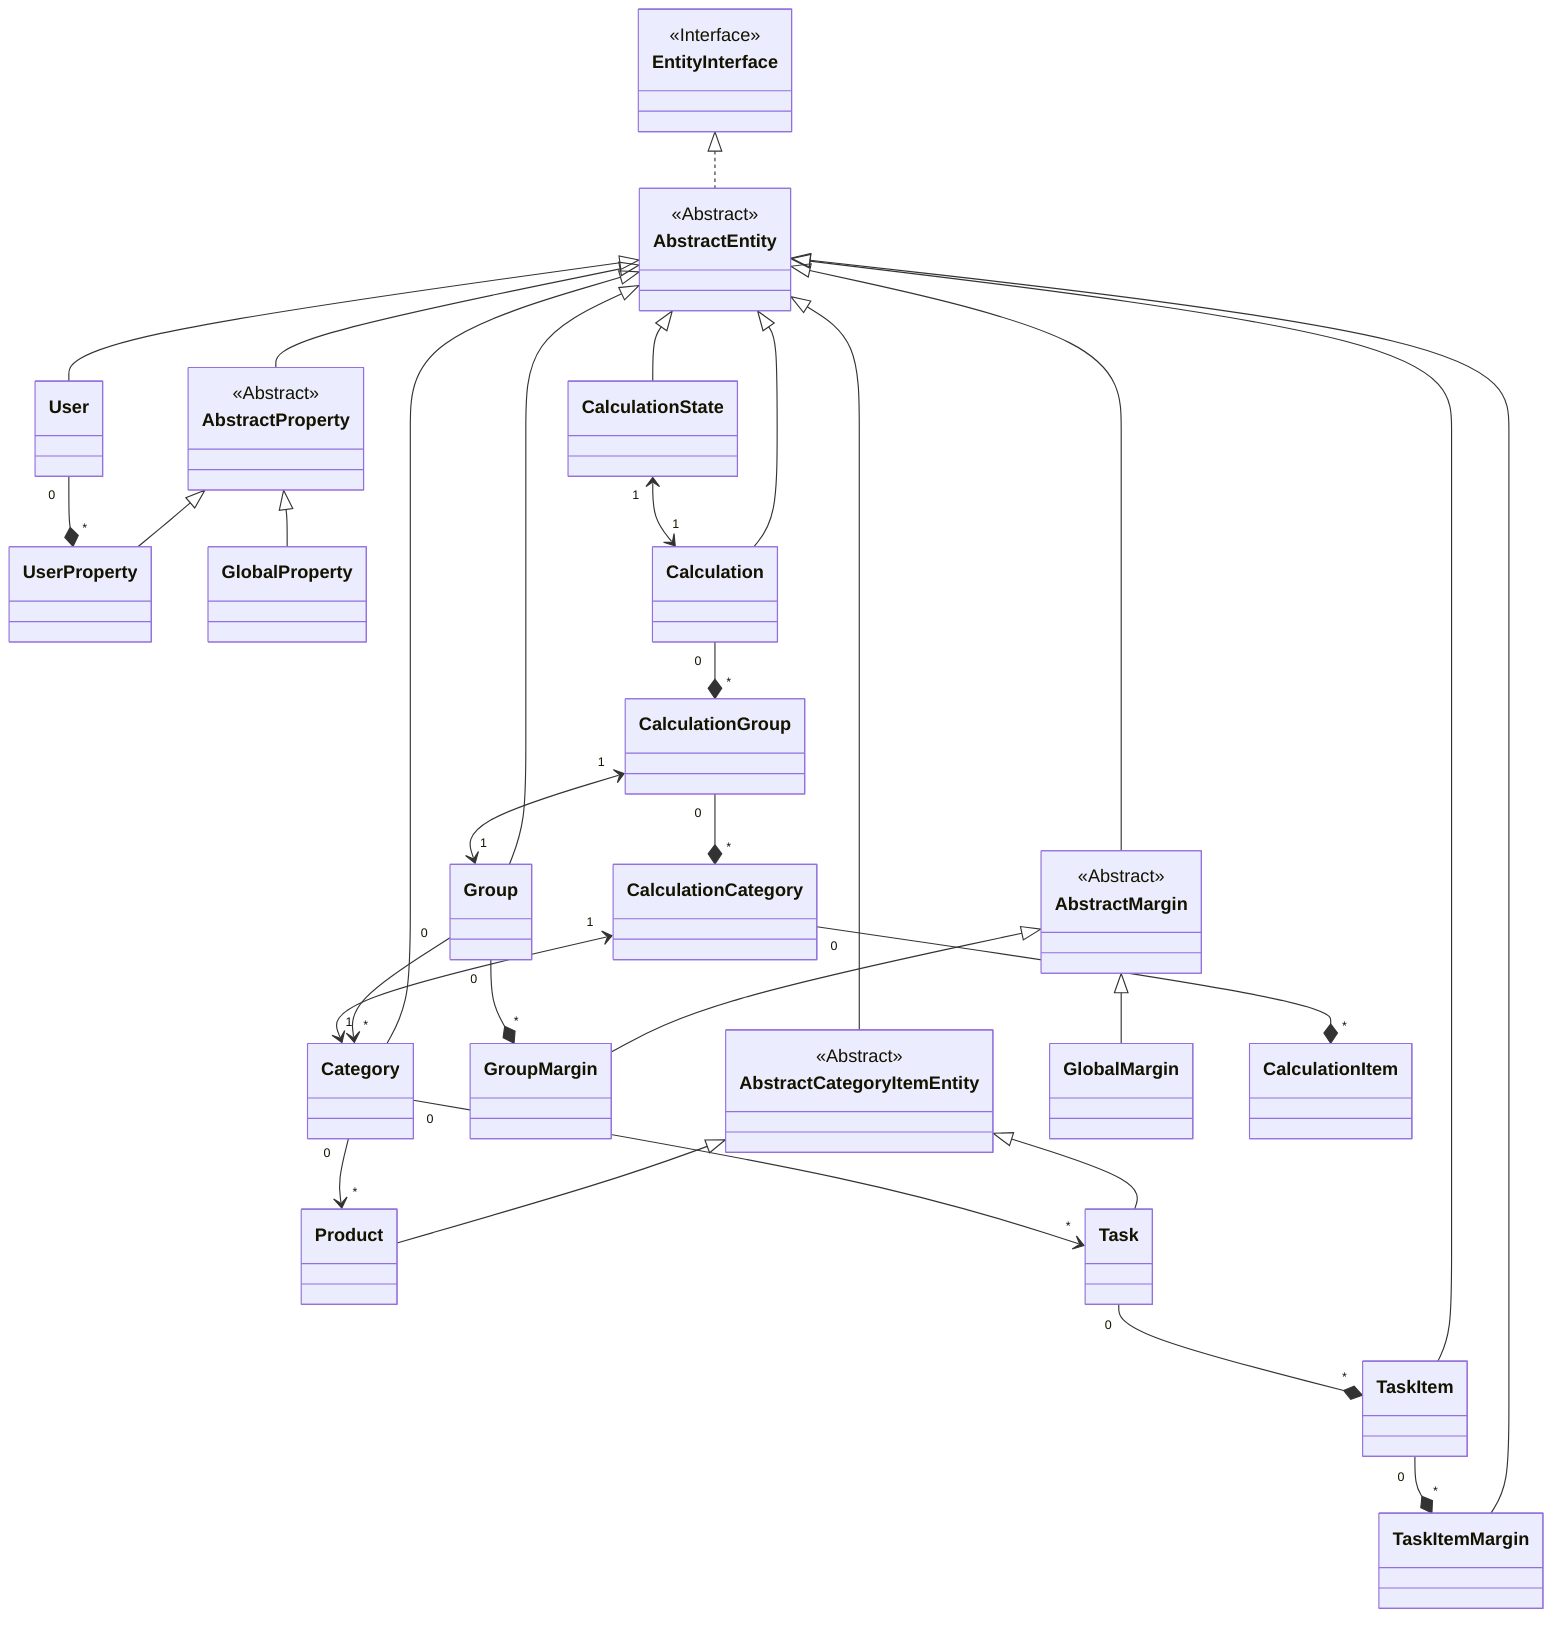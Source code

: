 ---
title: <Relations>
---
classDiagram
    direction TB

    class EntityInterface {
        <<Interface>>
    }

    class AbstractEntity {
        <<Abstract>>
    }

    class AbstractCategoryItemEntity {
        <<Abstract>>
    }

    class AbstractProperty {
        <<Abstract>>
    }

    class AbstractMargin {
        <<Abstract>>
    }

    class Product {
    }

    class Task {
    }

    class TaskItem {
    }

    class TaskItemMargin {
    }

    class User {
    }

    class UserProperty {
    }

    class Group {
    }

    class GroupMargin {
    }

    class Category {
    }

    class GlobalMargin {
    }

    class GlobalProperty {
    }

    class Calculation {
    }

    class CalculationGroup {
    }

    class CalculationCategory {
    }

    class CalculationItem {
    }

    EntityInterface <|.. AbstractEntity

    AbstractEntity <|-- AbstractCategoryItemEntity
    AbstractEntity <|-- AbstractMargin
    AbstractEntity <|-- User
    AbstractEntity <|-- Group
    AbstractEntity <|-- TaskItem
    AbstractEntity <|-- TaskItemMargin
    AbstractEntity <|-- Category
    AbstractEntity <|-- AbstractProperty
    AbstractEntity <|-- CalculationState
    AbstractEntity <|-- Calculation

    AbstractProperty <|-- GlobalProperty
    AbstractProperty <|-- UserProperty

    AbstractMargin <|-- GroupMargin
    AbstractMargin <|-- GlobalMargin

    AbstractCategoryItemEntity <|-- Product
    AbstractCategoryItemEntity <|-- Task

    User "0" --* "*" UserProperty
    Group "0" --* "*" GroupMargin
    Group "0" --> "*" Category
    Category "0" --> "*" Product
    Category "0" --> "*" Task
    Task "0" --* "*" TaskItem
    TaskItem "0" --* "*" TaskItemMargin

    Calculation "0" --* "*" CalculationGroup
    CalculationGroup "0" --* "*" CalculationCategory
    CalculationCategory "0" --* "*" CalculationItem
    CalculationState "1" <--> "1" Calculation
    CalculationGroup "1" <--> "1" Group
    CalculationCategory "1" <--> "1" Category

    click AbstractEntity call nodeCallback()
    click AbstractMargin call nodeCallback()
    click AbstractProperty call nodeCallback()
    click Calculation call nodeCallback()
    click CalculationState call nodeCallback()
    click Category call nodeCallback()
    click Group call nodeCallback()
    click Product call nodeCallback()
    click Task call nodeCallback()
    click User call nodeCallback()